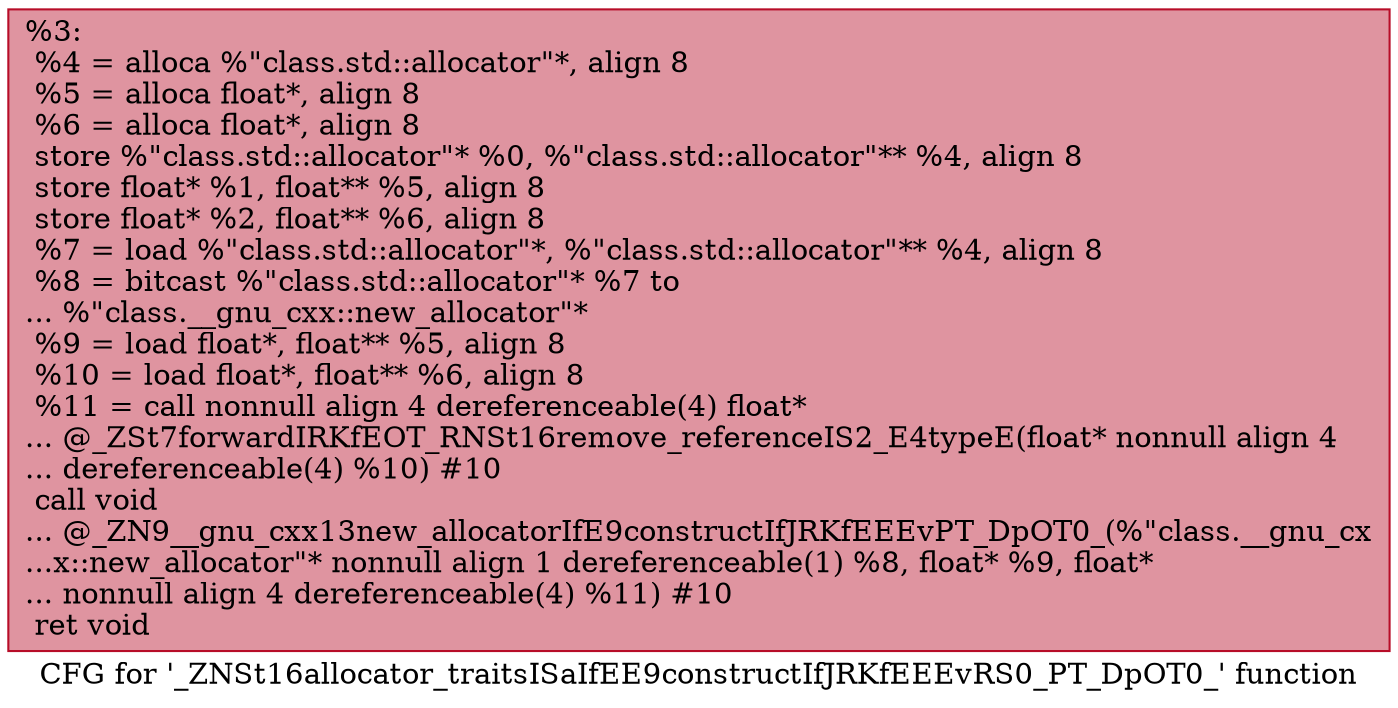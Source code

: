 digraph "CFG for '_ZNSt16allocator_traitsISaIfEE9constructIfJRKfEEEvRS0_PT_DpOT0_' function" {
	label="CFG for '_ZNSt16allocator_traitsISaIfEE9constructIfJRKfEEEvRS0_PT_DpOT0_' function";

	Node0x5593546fe5f0 [shape=record,color="#b70d28ff", style=filled, fillcolor="#b70d2870",label="{%3:\l  %4 = alloca %\"class.std::allocator\"*, align 8\l  %5 = alloca float*, align 8\l  %6 = alloca float*, align 8\l  store %\"class.std::allocator\"* %0, %\"class.std::allocator\"** %4, align 8\l  store float* %1, float** %5, align 8\l  store float* %2, float** %6, align 8\l  %7 = load %\"class.std::allocator\"*, %\"class.std::allocator\"** %4, align 8\l  %8 = bitcast %\"class.std::allocator\"* %7 to\l... %\"class.__gnu_cxx::new_allocator\"*\l  %9 = load float*, float** %5, align 8\l  %10 = load float*, float** %6, align 8\l  %11 = call nonnull align 4 dereferenceable(4) float*\l... @_ZSt7forwardIRKfEOT_RNSt16remove_referenceIS2_E4typeE(float* nonnull align 4\l... dereferenceable(4) %10) #10\l  call void\l... @_ZN9__gnu_cxx13new_allocatorIfE9constructIfJRKfEEEvPT_DpOT0_(%\"class.__gnu_cx\l...x::new_allocator\"* nonnull align 1 dereferenceable(1) %8, float* %9, float*\l... nonnull align 4 dereferenceable(4) %11) #10\l  ret void\l}"];
}
